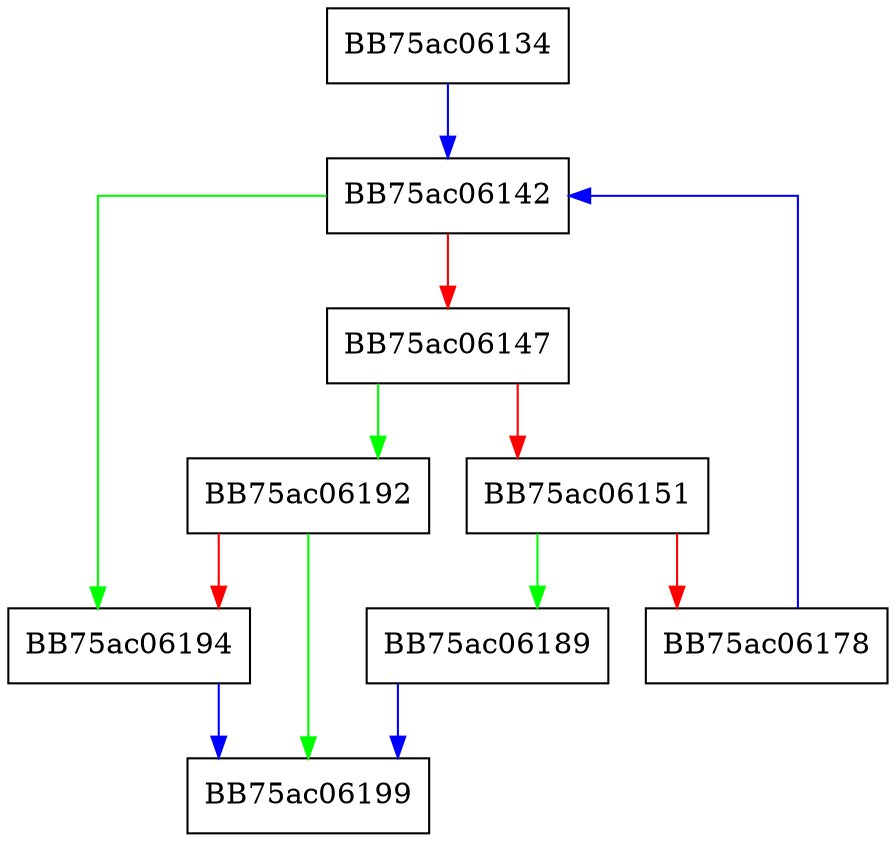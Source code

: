 digraph ZSTD_optLdm_skipRawSeqStoreBytes {
  node [shape="box"];
  graph [splines=ortho];
  BB75ac06134 -> BB75ac06142 [color="blue"];
  BB75ac06142 -> BB75ac06194 [color="green"];
  BB75ac06142 -> BB75ac06147 [color="red"];
  BB75ac06147 -> BB75ac06192 [color="green"];
  BB75ac06147 -> BB75ac06151 [color="red"];
  BB75ac06151 -> BB75ac06189 [color="green"];
  BB75ac06151 -> BB75ac06178 [color="red"];
  BB75ac06178 -> BB75ac06142 [color="blue"];
  BB75ac06189 -> BB75ac06199 [color="blue"];
  BB75ac06192 -> BB75ac06199 [color="green"];
  BB75ac06192 -> BB75ac06194 [color="red"];
  BB75ac06194 -> BB75ac06199 [color="blue"];
}